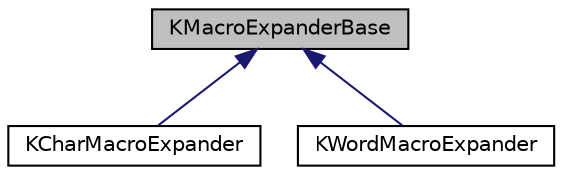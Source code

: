 digraph "KMacroExpanderBase"
{
  edge [fontname="Helvetica",fontsize="10",labelfontname="Helvetica",labelfontsize="10"];
  node [fontname="Helvetica",fontsize="10",shape=record];
  Node0 [label="KMacroExpanderBase",height=0.2,width=0.4,color="black", fillcolor="grey75", style="filled", fontcolor="black"];
  Node0 -> Node1 [dir="back",color="midnightblue",fontsize="10",style="solid",fontname="Helvetica"];
  Node1 [label="KCharMacroExpander",height=0.2,width=0.4,color="black", fillcolor="white", style="filled",URL="$classKCharMacroExpander.html",tooltip="Abstract base class for single char macro substitutors. "];
  Node0 -> Node2 [dir="back",color="midnightblue",fontsize="10",style="solid",fontname="Helvetica"];
  Node2 [label="KWordMacroExpander",height=0.2,width=0.4,color="black", fillcolor="white", style="filled",URL="$classKWordMacroExpander.html",tooltip="Abstract base class for simple word macro substitutors. "];
}
